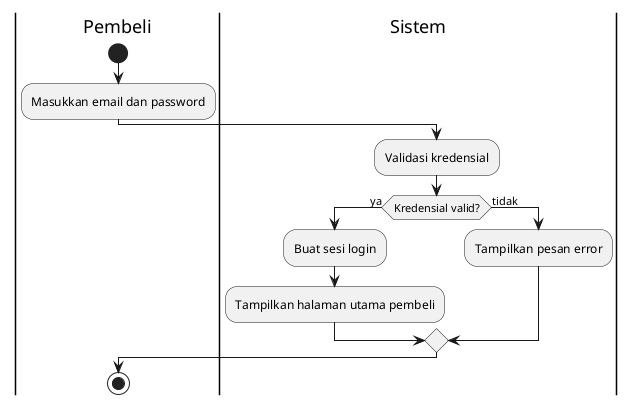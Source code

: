@startuml
skinparam backgroundColor transparent
|Pembeli|
start
:Masukkan email dan password;
|Sistem|
:Validasi kredensial;
if (Kredensial valid?) then (ya)
  :Buat sesi login;
  :Tampilkan halaman utama pembeli;
else (tidak)
  :Tampilkan pesan error;
endif
|Pembeli|
stop
@enduml
